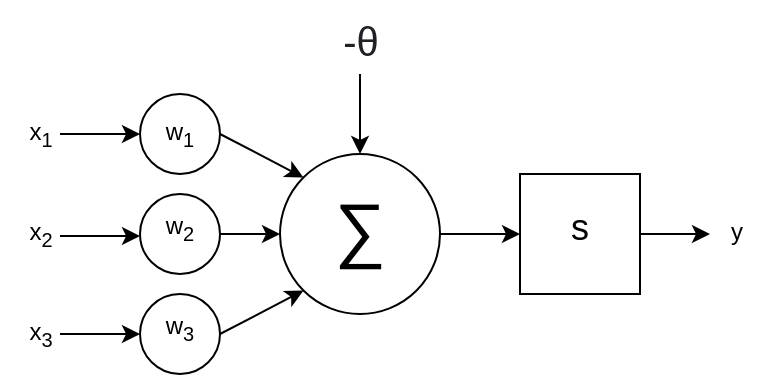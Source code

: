 <mxfile version="24.4.4" type="device">
  <diagram id="gtBgkLKXy2_zux06M_kl" name="Página-1">
    <mxGraphModel dx="683" dy="351" grid="1" gridSize="10" guides="1" tooltips="1" connect="1" arrows="1" fold="1" page="1" pageScale="1" pageWidth="1169" pageHeight="827" math="0" shadow="0">
      <root>
        <mxCell id="0" />
        <mxCell id="1" parent="0" />
        <mxCell id="aTF-m0H26nyFWvjTo5fI-23" value="" style="edgeStyle=orthogonalEdgeStyle;rounded=0;orthogonalLoop=1;jettySize=auto;html=1;" edge="1" parent="1" source="aTF-m0H26nyFWvjTo5fI-24" target="aTF-m0H26nyFWvjTo5fI-25">
          <mxGeometry relative="1" as="geometry" />
        </mxCell>
        <mxCell id="aTF-m0H26nyFWvjTo5fI-24" value="&lt;span style=&quot;font-size: 36px;&quot;&gt;∑&lt;/span&gt;" style="ellipse;whiteSpace=wrap;html=1;aspect=fixed;spacingBottom=6;" vertex="1" parent="1">
          <mxGeometry x="510" y="300" width="80" height="80" as="geometry" />
        </mxCell>
        <mxCell id="aTF-m0H26nyFWvjTo5fI-25" value="&lt;span style=&quot;font-size: 18px;&quot;&gt;s&lt;/span&gt;" style="whiteSpace=wrap;html=1;spacingBottom=6;" vertex="1" parent="1">
          <mxGeometry x="630" y="310" width="60" height="60" as="geometry" />
        </mxCell>
        <mxCell id="aTF-m0H26nyFWvjTo5fI-26" value="" style="endArrow=classic;html=1;rounded=0;exitX=1;exitY=0.5;exitDx=0;exitDy=0;" edge="1" parent="1" source="aTF-m0H26nyFWvjTo5fI-25">
          <mxGeometry width="50" height="50" relative="1" as="geometry">
            <mxPoint x="800" y="340" as="sourcePoint" />
            <mxPoint x="725" y="340" as="targetPoint" />
          </mxGeometry>
        </mxCell>
        <mxCell id="aTF-m0H26nyFWvjTo5fI-27" value="x&lt;sub&gt;1&lt;/sub&gt;" style="text;html=1;align=center;verticalAlign=middle;resizable=0;points=[];autosize=1;strokeColor=none;fillColor=none;" vertex="1" parent="1">
          <mxGeometry x="370" y="275" width="40" height="30" as="geometry" />
        </mxCell>
        <mxCell id="aTF-m0H26nyFWvjTo5fI-28" value="x&lt;sub&gt;2&lt;/sub&gt;" style="text;html=1;align=center;verticalAlign=middle;resizable=0;points=[];autosize=1;strokeColor=none;fillColor=none;" vertex="1" parent="1">
          <mxGeometry x="370" y="325" width="40" height="30" as="geometry" />
        </mxCell>
        <mxCell id="aTF-m0H26nyFWvjTo5fI-29" value="x&lt;sub&gt;3&lt;/sub&gt;" style="text;html=1;align=center;verticalAlign=middle;resizable=0;points=[];autosize=1;strokeColor=none;fillColor=none;" vertex="1" parent="1">
          <mxGeometry x="370" y="375" width="40" height="30" as="geometry" />
        </mxCell>
        <mxCell id="aTF-m0H26nyFWvjTo5fI-30" value="" style="endArrow=classic;html=1;rounded=0;entryX=0.5;entryY=0;entryDx=0;entryDy=0;" edge="1" parent="1" target="aTF-m0H26nyFWvjTo5fI-24">
          <mxGeometry width="50" height="50" relative="1" as="geometry">
            <mxPoint x="550" y="260" as="sourcePoint" />
            <mxPoint x="580" y="220" as="targetPoint" />
          </mxGeometry>
        </mxCell>
        <mxCell id="aTF-m0H26nyFWvjTo5fI-31" value="&lt;span style=&quot;color: rgb(32, 33, 36); font-family: &amp;quot;Google Sans&amp;quot;, arial, sans-serif; font-size: 20px; text-align: left; text-wrap: wrap; background-color: rgb(255, 255, 255);&quot;&gt;-θ&lt;/span&gt;" style="text;html=1;align=center;verticalAlign=middle;resizable=0;points=[];autosize=1;strokeColor=none;fillColor=none;" vertex="1" parent="1">
          <mxGeometry x="530" y="223" width="40" height="40" as="geometry" />
        </mxCell>
        <mxCell id="aTF-m0H26nyFWvjTo5fI-32" value="y" style="text;html=1;align=center;verticalAlign=middle;resizable=0;points=[];autosize=1;strokeColor=none;fillColor=none;" vertex="1" parent="1">
          <mxGeometry x="723" y="324" width="30" height="30" as="geometry" />
        </mxCell>
        <mxCell id="aTF-m0H26nyFWvjTo5fI-33" value="&lt;span style=&quot;text-wrap: nowrap;&quot;&gt;w&lt;/span&gt;&lt;sub style=&quot;text-wrap: nowrap;&quot;&gt;1&lt;/sub&gt;" style="ellipse;whiteSpace=wrap;html=1;aspect=fixed;spacingBottom=1;" vertex="1" parent="1">
          <mxGeometry x="440" y="270" width="40" height="40" as="geometry" />
        </mxCell>
        <mxCell id="aTF-m0H26nyFWvjTo5fI-34" value="&lt;span style=&quot;text-wrap: nowrap;&quot;&gt;w&lt;/span&gt;&lt;sub style=&quot;text-wrap: nowrap;&quot;&gt;2&lt;/sub&gt;" style="ellipse;whiteSpace=wrap;html=1;aspect=fixed;spacingBottom=6;" vertex="1" parent="1">
          <mxGeometry x="440" y="320" width="40" height="40" as="geometry" />
        </mxCell>
        <mxCell id="aTF-m0H26nyFWvjTo5fI-35" value="&lt;span style=&quot;text-wrap: nowrap;&quot;&gt;w&lt;/span&gt;&lt;sub style=&quot;text-wrap: nowrap;&quot;&gt;3&lt;/sub&gt;" style="ellipse;whiteSpace=wrap;html=1;aspect=fixed;spacingBottom=6;" vertex="1" parent="1">
          <mxGeometry x="440" y="370" width="40" height="40" as="geometry" />
        </mxCell>
        <mxCell id="aTF-m0H26nyFWvjTo5fI-36" value="" style="endArrow=classic;html=1;rounded=0;entryX=0;entryY=0.5;entryDx=0;entryDy=0;" edge="1" parent="1" target="aTF-m0H26nyFWvjTo5fI-33">
          <mxGeometry width="50" height="50" relative="1" as="geometry">
            <mxPoint x="400" y="290" as="sourcePoint" />
            <mxPoint x="450" y="240" as="targetPoint" />
          </mxGeometry>
        </mxCell>
        <mxCell id="aTF-m0H26nyFWvjTo5fI-37" value="" style="endArrow=classic;html=1;rounded=0;entryX=0;entryY=0.5;entryDx=0;entryDy=0;" edge="1" parent="1">
          <mxGeometry width="50" height="50" relative="1" as="geometry">
            <mxPoint x="400" y="341" as="sourcePoint" />
            <mxPoint x="440" y="341" as="targetPoint" />
          </mxGeometry>
        </mxCell>
        <mxCell id="aTF-m0H26nyFWvjTo5fI-38" value="" style="endArrow=classic;html=1;rounded=0;entryX=0;entryY=0.5;entryDx=0;entryDy=0;" edge="1" parent="1">
          <mxGeometry width="50" height="50" relative="1" as="geometry">
            <mxPoint x="400" y="390" as="sourcePoint" />
            <mxPoint x="440" y="390" as="targetPoint" />
          </mxGeometry>
        </mxCell>
        <mxCell id="aTF-m0H26nyFWvjTo5fI-39" value="" style="endArrow=classic;html=1;rounded=0;entryX=0;entryY=0;entryDx=0;entryDy=0;exitX=1;exitY=0.5;exitDx=0;exitDy=0;" edge="1" parent="1" source="aTF-m0H26nyFWvjTo5fI-33" target="aTF-m0H26nyFWvjTo5fI-24">
          <mxGeometry width="50" height="50" relative="1" as="geometry">
            <mxPoint x="480" y="260" as="sourcePoint" />
            <mxPoint x="510" y="220" as="targetPoint" />
          </mxGeometry>
        </mxCell>
        <mxCell id="aTF-m0H26nyFWvjTo5fI-40" value="" style="endArrow=classic;html=1;rounded=0;entryX=0;entryY=0.5;entryDx=0;entryDy=0;exitX=1;exitY=0.5;exitDx=0;exitDy=0;" edge="1" parent="1" source="aTF-m0H26nyFWvjTo5fI-34" target="aTF-m0H26nyFWvjTo5fI-24">
          <mxGeometry width="50" height="50" relative="1" as="geometry">
            <mxPoint x="490" y="300" as="sourcePoint" />
            <mxPoint x="532" y="322" as="targetPoint" />
          </mxGeometry>
        </mxCell>
        <mxCell id="aTF-m0H26nyFWvjTo5fI-41" value="" style="endArrow=classic;html=1;rounded=0;entryX=0;entryY=1;entryDx=0;entryDy=0;exitX=1;exitY=0.5;exitDx=0;exitDy=0;" edge="1" parent="1" source="aTF-m0H26nyFWvjTo5fI-35" target="aTF-m0H26nyFWvjTo5fI-24">
          <mxGeometry width="50" height="50" relative="1" as="geometry">
            <mxPoint x="488" y="392" as="sourcePoint" />
            <mxPoint x="530" y="414" as="targetPoint" />
          </mxGeometry>
        </mxCell>
      </root>
    </mxGraphModel>
  </diagram>
</mxfile>
